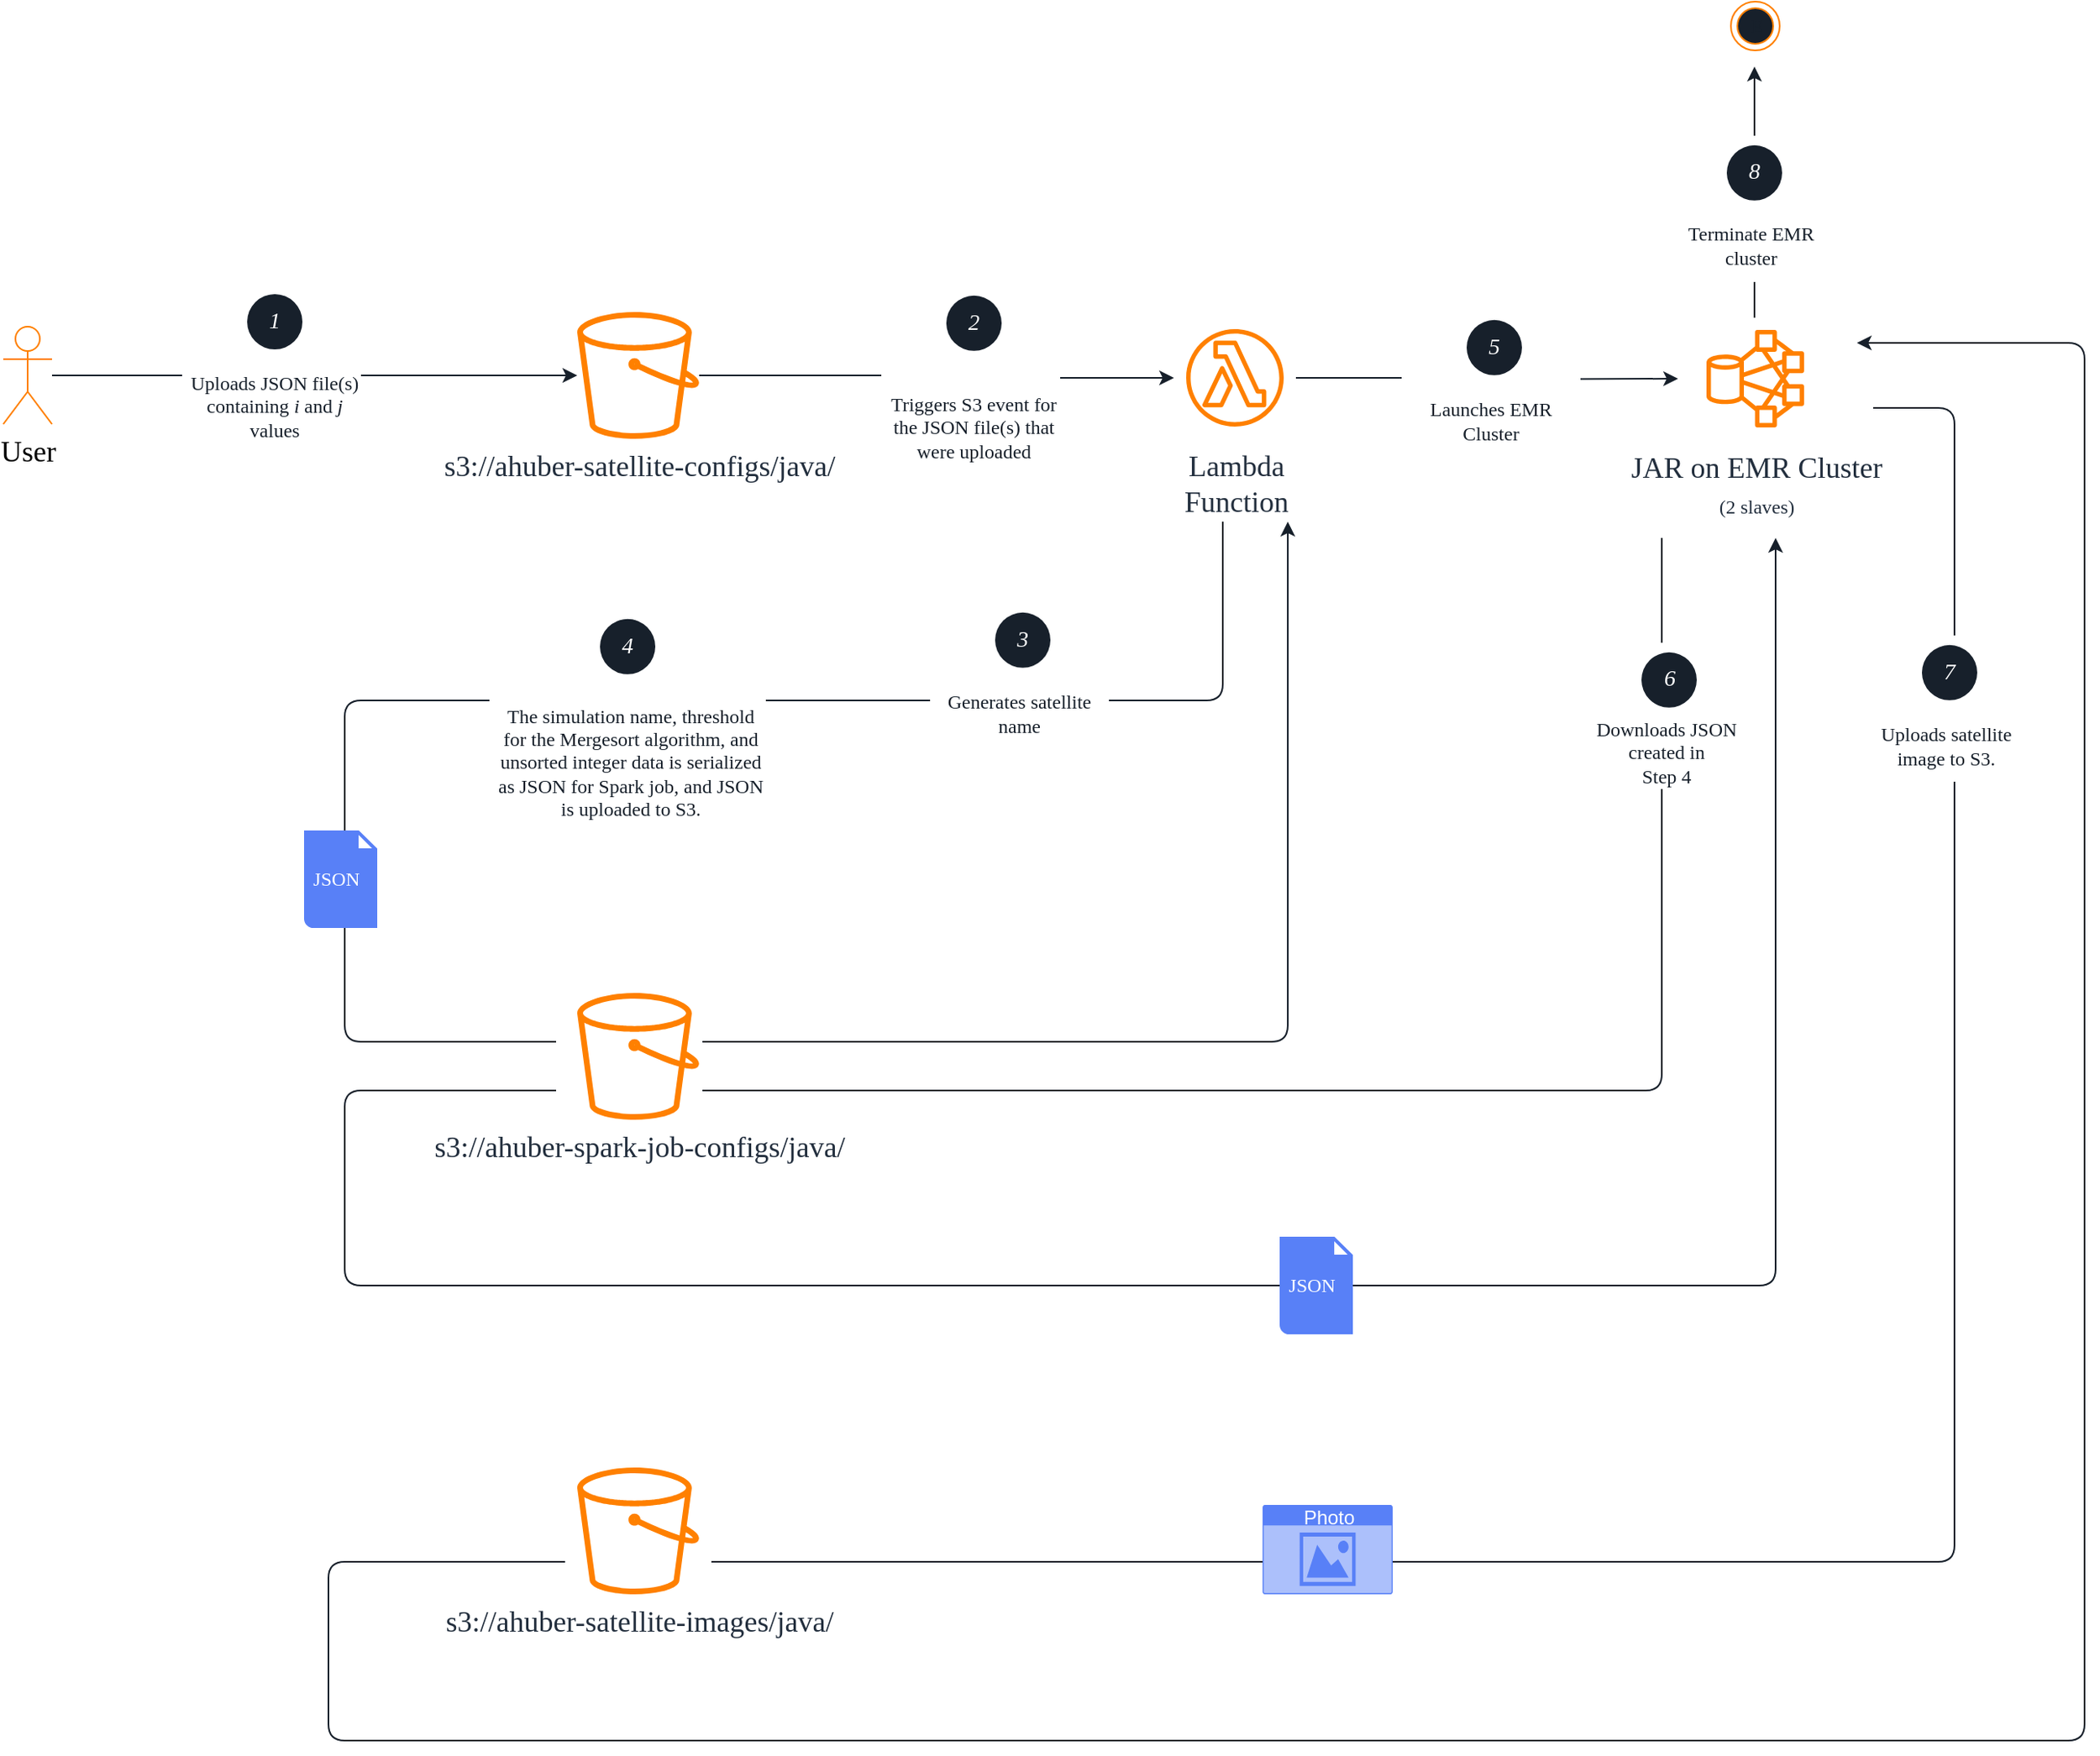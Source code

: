 <mxfile version="12.2.2" type="device" pages="1"><diagram id="UVuexdgQsjro4ng2Xj1o" name="Page-1"><mxGraphModel dx="1883" dy="1181" grid="1" gridSize="10" guides="1" tooltips="1" connect="1" arrows="1" fold="1" page="1" pageScale="1" pageWidth="850" pageHeight="1100" math="0" shadow="0"><root><mxCell id="0"/><mxCell id="1" parent="0"/><mxCell id="E76zADp113FaTh4jNrog-106" value="" style="endArrow=classic;html=1;strokeColor=#17202B;fontFamily=IBM Plex Mono;fontSize=12;fontColor=#17202B;" edge="1" parent="1"><mxGeometry width="50" height="50" relative="1" as="geometry"><mxPoint x="1190" y="260" as="sourcePoint"/><mxPoint x="1180" y="220" as="targetPoint"/><Array as="points"><mxPoint x="1240" y="260"/><mxPoint x="1240" y="970"/><mxPoint x="240" y="970"/><mxPoint x="240" y="1080"/><mxPoint x="1320" y="1080"/><mxPoint x="1320" y="220"/></Array></mxGeometry></mxCell><mxCell id="E76zADp113FaTh4jNrog-107" value="" style="rounded=0;whiteSpace=wrap;html=1;fillColor=#ffffff;gradientColor=none;fontFamily=IBM Plex Mono;fontSize=12;fontColor=#17202B;align=center;strokeColor=none;" vertex="1" parent="1"><mxGeometry x="385.5" y="900" width="90" height="120" as="geometry"/></mxCell><mxCell id="E76zADp113FaTh4jNrog-94" value="" style="endArrow=classic;html=1;strokeColor=#17202B;fontFamily=IBM Plex Mono;fontSize=12;fontColor=#17202B;" edge="1" parent="1"><mxGeometry width="50" height="50" relative="1" as="geometry"><mxPoint x="1060" y="340" as="sourcePoint"/><mxPoint x="1130" y="340" as="targetPoint"/><Array as="points"><mxPoint x="1060" y="680"/><mxPoint x="250" y="680"/><mxPoint x="250" y="800"/><mxPoint x="1130" y="800"/></Array></mxGeometry></mxCell><mxCell id="E76zADp113FaTh4jNrog-89" value="" style="endArrow=classic;html=1;strokeColor=#17202B;fontFamily=IBM Plex Mono;fontSize=12;fontColor=#17202B;" edge="1" parent="1"><mxGeometry width="50" height="50" relative="1" as="geometry"><mxPoint x="790" y="330" as="sourcePoint"/><mxPoint x="830" y="330" as="targetPoint"/><Array as="points"><mxPoint x="790" y="440"/><mxPoint x="250" y="440"/><mxPoint x="250" y="650"/><mxPoint x="830" y="650"/></Array></mxGeometry></mxCell><mxCell id="E76zADp113FaTh4jNrog-92" value="" style="rounded=0;whiteSpace=wrap;html=1;fillColor=#ffffff;gradientColor=none;fontFamily=IBM Plex Mono;fontSize=12;fontColor=#17202B;align=center;strokeColor=none;" vertex="1" parent="1"><mxGeometry x="380" y="610" width="90" height="120" as="geometry"/></mxCell><mxCell id="E76zADp113FaTh4jNrog-33" style="edgeStyle=orthogonalEdgeStyle;rounded=0;orthogonalLoop=1;jettySize=auto;html=1;endArrow=classic;endFill=1;strokeColor=#17202B;fontFamily=IBM Plex Mono;fontSize=12;fontColor=#17202B;" edge="1" parent="1" source="a6QDC0D-6bJb7eTvMPFs-4" target="a6QDC0D-6bJb7eTvMPFs-11"><mxGeometry relative="1" as="geometry"/></mxCell><mxCell id="a6QDC0D-6bJb7eTvMPFs-4" value="User" style="shape=umlActor;verticalLabelPosition=bottom;labelBackgroundColor=#ffffff;verticalAlign=top;html=1;outlineConnect=0;fontFamily=IBM Plex Sans;fontSize=18;fontStyle=0;fillColor=none;strokeColor=#FF8000;" parent="1" vertex="1"><mxGeometry x="40" y="210" width="30" height="60" as="geometry"/></mxCell><mxCell id="a6QDC0D-6bJb7eTvMPFs-18" style="edgeStyle=orthogonalEdgeStyle;rounded=0;orthogonalLoop=1;jettySize=auto;html=1;fontFamily=Courier New;strokeColor=#17202B;" parent="1" source="a6QDC0D-6bJb7eTvMPFs-11" target="a6QDC0D-6bJb7eTvMPFs-14" edge="1"><mxGeometry relative="1" as="geometry"/></mxCell><mxCell id="a6QDC0D-6bJb7eTvMPFs-11" value="s3://ahuber-satellite-configs/java/" style="outlineConnect=0;fontColor=#232F3E;gradientColor=none;fillColor=#FF8000;strokeColor=none;dashed=0;verticalLabelPosition=bottom;verticalAlign=top;align=center;html=1;fontSize=18;fontStyle=0;aspect=fixed;pointerEvents=1;shape=mxgraph.aws4.bucket;fontFamily=IBM Plex Sans;" parent="1" vertex="1"><mxGeometry x="393" y="201" width="75" height="78" as="geometry"/></mxCell><mxCell id="a6QDC0D-6bJb7eTvMPFs-13" value="s3://ahuber-satellite-images/java/" style="outlineConnect=0;fontColor=#232F3E;gradientColor=none;fillColor=#FF8000;strokeColor=none;dashed=0;verticalLabelPosition=bottom;verticalAlign=top;align=center;html=1;fontSize=18;fontStyle=0;aspect=fixed;pointerEvents=1;shape=mxgraph.aws4.bucket;fontFamily=IBM Plex Sans;" parent="1" vertex="1"><mxGeometry x="393" y="912" width="75" height="78" as="geometry"/></mxCell><mxCell id="E76zADp113FaTh4jNrog-72" style="edgeStyle=orthogonalEdgeStyle;rounded=0;orthogonalLoop=1;jettySize=auto;html=1;endArrow=classic;endFill=1;strokeColor=#17202B;fontFamily=IBM Plex Mono;fontSize=12;fontColor=#17202B;" edge="1" parent="1" source="a6QDC0D-6bJb7eTvMPFs-14"><mxGeometry relative="1" as="geometry"><mxPoint x="1070" y="242" as="targetPoint"/></mxGeometry></mxCell><mxCell id="a6QDC0D-6bJb7eTvMPFs-14" value="Lambda&#10;Function" style="outlineConnect=0;fontColor=#232F3E;gradientColor=none;strokeColor=#FF8000;fillColor=none;dashed=0;verticalLabelPosition=bottom;verticalAlign=top;align=center;html=1;fontSize=18;fontStyle=0;aspect=fixed;shape=mxgraph.aws4.resourceIcon;resIcon=mxgraph.aws4.lambda_function;fontFamily=IBM Plex Sans;" parent="1" vertex="1"><mxGeometry x="760" y="204" width="75" height="75" as="geometry"/></mxCell><mxCell id="E76zADp113FaTh4jNrog-114" style="edgeStyle=orthogonalEdgeStyle;rounded=0;orthogonalLoop=1;jettySize=auto;html=1;endArrow=classic;endFill=1;strokeColor=#17202B;fontFamily=IBM Plex Mono;fontSize=12;fontColor=#17202B;" edge="1" parent="1" source="a6QDC0D-6bJb7eTvMPFs-15"><mxGeometry relative="1" as="geometry"><mxPoint x="1117" y="50" as="targetPoint"/></mxGeometry></mxCell><mxCell id="a6QDC0D-6bJb7eTvMPFs-15" value="JAR on EMR Cluster&lt;br&gt;&lt;font style=&quot;font-size: 12px&quot;&gt;(2 slaves)&lt;/font&gt;" style="outlineConnect=0;fontColor=#232F3E;gradientColor=none;strokeColor=#FF8000;fillColor=none;dashed=0;verticalLabelPosition=bottom;verticalAlign=top;align=center;html=1;fontSize=18;fontStyle=0;aspect=fixed;shape=mxgraph.aws4.resourceIcon;resIcon=mxgraph.aws4.hdfs_cluster;fontFamily=IBM Plex Sans;" parent="1" vertex="1"><mxGeometry x="1080" y="204.5" width="75" height="75" as="geometry"/></mxCell><mxCell id="E76zADp113FaTh4jNrog-34" value="" style="group" vertex="1" connectable="0" parent="1"><mxGeometry x="150" y="185" width="114" height="110" as="geometry"/></mxCell><mxCell id="E76zADp113FaTh4jNrog-19" value="" style="rounded=0;whiteSpace=wrap;html=1;fillColor=#ffffff;gradientColor=none;fontFamily=IBM Plex Mono;fontSize=12;fontColor=#17202B;align=center;strokeColor=none;" vertex="1" parent="E76zADp113FaTh4jNrog-34"><mxGeometry width="110" height="110" as="geometry"/></mxCell><mxCell id="a6QDC0D-6bJb7eTvMPFs-17" value="Uploads JSON file(s) containing &lt;i style=&quot;font-size: 12px;&quot;&gt;i &lt;/i&gt;and &lt;i style=&quot;font-size: 12px;&quot;&gt;j &lt;/i&gt;values" style="text;html=1;strokeColor=none;fillColor=none;align=center;verticalAlign=middle;whiteSpace=wrap;rounded=0;fontFamily=IBM Plex Mono;fontSize=12;fontColor=#17202B;" parent="E76zADp113FaTh4jNrog-34" vertex="1"><mxGeometry y="46.5" width="114" height="55" as="geometry"/></mxCell><mxCell id="E76zADp113FaTh4jNrog-10" value="&lt;font face=&quot;IBM Plex Serif&quot; size=&quot;1&quot;&gt;&lt;i style=&quot;font-size: 14px&quot;&gt;1&lt;/i&gt;&lt;/font&gt;" style="ellipse;whiteSpace=wrap;html=1;aspect=fixed;fontFamily=IBM Plex Mono;fontSize=12;align=center;fillColor=#17202b;strokeColor=none;gradientDirection=east;fontColor=#FFFFFF;" vertex="1" parent="E76zADp113FaTh4jNrog-34"><mxGeometry x="40" y="5" width="34" height="34" as="geometry"/></mxCell><mxCell id="E76zADp113FaTh4jNrog-35" value="" style="group" vertex="1" connectable="0" parent="1"><mxGeometry x="580" y="185" width="114" height="130" as="geometry"/></mxCell><mxCell id="E76zADp113FaTh4jNrog-36" value="" style="rounded=0;whiteSpace=wrap;html=1;fillColor=#ffffff;gradientColor=none;fontFamily=IBM Plex Mono;fontSize=12;fontColor=#17202B;align=center;strokeColor=none;" vertex="1" parent="E76zADp113FaTh4jNrog-35"><mxGeometry width="110" height="130" as="geometry"/></mxCell><mxCell id="E76zADp113FaTh4jNrog-37" value="Triggers S3 event for the JSON file(s) that were uploaded" style="text;html=1;strokeColor=none;fillColor=none;align=center;verticalAlign=middle;whiteSpace=wrap;rounded=0;fontFamily=IBM Plex Mono;fontSize=12;fontColor=#17202B;" vertex="1" parent="E76zADp113FaTh4jNrog-35"><mxGeometry y="54.955" width="114" height="65" as="geometry"/></mxCell><mxCell id="E76zADp113FaTh4jNrog-38" value="&lt;font face=&quot;IBM Plex Serif&quot; size=&quot;1&quot;&gt;&lt;i style=&quot;font-size: 14px&quot;&gt;2&lt;/i&gt;&lt;/font&gt;" style="ellipse;whiteSpace=wrap;html=1;aspect=fixed;fontFamily=IBM Plex Mono;fontSize=12;align=center;fillColor=#17202b;strokeColor=none;gradientDirection=east;fontColor=#FFFFFF;" vertex="1" parent="E76zADp113FaTh4jNrog-35"><mxGeometry x="40" y="5.909" width="34" height="34" as="geometry"/></mxCell><mxCell id="E76zADp113FaTh4jNrog-75" value="" style="group" vertex="1" connectable="0" parent="1"><mxGeometry x="900" y="200" width="110" height="90" as="geometry"/></mxCell><mxCell id="E76zADp113FaTh4jNrog-76" value="" style="rounded=0;whiteSpace=wrap;html=1;fillColor=#ffffff;gradientColor=none;fontFamily=IBM Plex Mono;fontSize=12;fontColor=#17202B;align=center;strokeColor=none;" vertex="1" parent="E76zADp113FaTh4jNrog-75"><mxGeometry width="110" height="90" as="geometry"/></mxCell><mxCell id="E76zADp113FaTh4jNrog-77" value="Launches EMR Cluster" style="text;html=1;strokeColor=none;fillColor=none;align=center;verticalAlign=middle;whiteSpace=wrap;rounded=0;fontFamily=IBM Plex Mono;fontSize=12;fontColor=#17202B;" vertex="1" parent="E76zADp113FaTh4jNrog-75"><mxGeometry y="50" width="110" height="35" as="geometry"/></mxCell><mxCell id="E76zADp113FaTh4jNrog-78" value="&lt;font face=&quot;IBM Plex Serif&quot;&gt;&lt;span style=&quot;font-size: 14px&quot;&gt;&lt;i&gt;5&lt;/i&gt;&lt;/span&gt;&lt;/font&gt;" style="ellipse;whiteSpace=wrap;html=1;aspect=fixed;fontFamily=IBM Plex Mono;fontSize=12;align=center;fillColor=#17202b;strokeColor=none;gradientDirection=east;fontColor=#FFFFFF;" vertex="1" parent="E76zADp113FaTh4jNrog-75"><mxGeometry x="40" y="5.909" width="34" height="34" as="geometry"/></mxCell><mxCell id="E76zADp113FaTh4jNrog-83" value="" style="group" vertex="1" connectable="0" parent="1"><mxGeometry x="1007.5" y="404.5" width="110" height="90" as="geometry"/></mxCell><mxCell id="E76zADp113FaTh4jNrog-84" value="" style="rounded=0;whiteSpace=wrap;html=1;fillColor=#ffffff;gradientColor=none;fontFamily=IBM Plex Mono;fontSize=12;fontColor=#17202B;align=center;strokeColor=none;" vertex="1" parent="E76zADp113FaTh4jNrog-83"><mxGeometry width="110" height="90" as="geometry"/></mxCell><mxCell id="E76zADp113FaTh4jNrog-85" value="Downloads JSON&lt;br&gt;created in &lt;br&gt;Step 4" style="text;html=1;strokeColor=none;fillColor=none;align=center;verticalAlign=middle;whiteSpace=wrap;rounded=0;fontFamily=IBM Plex Mono;fontSize=12;fontColor=#17202B;" vertex="1" parent="E76zADp113FaTh4jNrog-83"><mxGeometry y="50" width="110" height="35" as="geometry"/></mxCell><mxCell id="E76zADp113FaTh4jNrog-86" value="&lt;font face=&quot;IBM Plex Serif&quot;&gt;&lt;span style=&quot;font-size: 14px&quot;&gt;&lt;i&gt;6&lt;/i&gt;&lt;/span&gt;&lt;/font&gt;" style="ellipse;whiteSpace=wrap;html=1;aspect=fixed;fontFamily=IBM Plex Mono;fontSize=12;align=center;fillColor=#17202b;strokeColor=none;gradientDirection=east;fontColor=#FFFFFF;" vertex="1" parent="E76zADp113FaTh4jNrog-83"><mxGeometry x="40" y="5.909" width="34" height="34" as="geometry"/></mxCell><mxCell id="E76zADp113FaTh4jNrog-70" value="" style="group" vertex="1" connectable="0" parent="1"><mxGeometry x="339" y="380" width="172" height="150" as="geometry"/></mxCell><mxCell id="E76zADp113FaTh4jNrog-66" value="" style="rounded=0;whiteSpace=wrap;html=1;fillColor=#ffffff;gradientColor=none;fontFamily=IBM Plex Mono;fontSize=12;fontColor=#17202B;align=center;strokeColor=none;" vertex="1" parent="E76zADp113FaTh4jNrog-70"><mxGeometry width="170" height="150" as="geometry"/></mxCell><mxCell id="E76zADp113FaTh4jNrog-67" value="The simulation name, threshold for the Mergesort algorithm, and unsorted integer data is serialized as JSON for Spark job, and JSON is uploaded to S3." style="text;html=1;strokeColor=none;fillColor=none;align=center;verticalAlign=middle;whiteSpace=wrap;rounded=0;fontFamily=IBM Plex Mono;fontSize=12;fontColor=#17202B;" vertex="1" parent="E76zADp113FaTh4jNrog-70"><mxGeometry x="2" y="50" width="170" height="95" as="geometry"/></mxCell><mxCell id="E76zADp113FaTh4jNrog-68" value="&lt;font face=&quot;IBM Plex Serif&quot; size=&quot;1&quot;&gt;&lt;i style=&quot;font-size: 14px&quot;&gt;4&lt;/i&gt;&lt;/font&gt;" style="ellipse;whiteSpace=wrap;html=1;aspect=fixed;fontFamily=IBM Plex Mono;fontSize=12;align=center;fillColor=#17202b;strokeColor=none;gradientDirection=east;fontColor=#FFFFFF;" vertex="1" parent="E76zADp113FaTh4jNrog-70"><mxGeometry x="68" y="9.909" width="34" height="34" as="geometry"/></mxCell><mxCell id="E76zADp113FaTh4jNrog-64" value="" style="group" vertex="1" connectable="0" parent="1"><mxGeometry x="610" y="380" width="110" height="90" as="geometry"/></mxCell><mxCell id="E76zADp113FaTh4jNrog-61" value="" style="rounded=0;whiteSpace=wrap;html=1;fillColor=#ffffff;gradientColor=none;fontFamily=IBM Plex Mono;fontSize=12;fontColor=#17202B;align=center;strokeColor=none;" vertex="1" parent="E76zADp113FaTh4jNrog-64"><mxGeometry width="110" height="90" as="geometry"/></mxCell><mxCell id="E76zADp113FaTh4jNrog-62" value="Generates satellite name" style="text;html=1;strokeColor=none;fillColor=#ffffff;align=center;verticalAlign=middle;whiteSpace=wrap;rounded=0;fontFamily=IBM Plex Mono;fontSize=12;fontColor=#17202B;" vertex="1" parent="E76zADp113FaTh4jNrog-64"><mxGeometry y="50" width="110" height="35" as="geometry"/></mxCell><mxCell id="E76zADp113FaTh4jNrog-63" value="&lt;font face=&quot;IBM Plex Serif&quot; size=&quot;1&quot;&gt;&lt;i style=&quot;font-size: 14px&quot;&gt;3&lt;/i&gt;&lt;/font&gt;" style="ellipse;whiteSpace=wrap;html=1;aspect=fixed;fontFamily=IBM Plex Mono;fontSize=12;align=center;fillColor=#17202b;strokeColor=none;gradientDirection=east;fontColor=#FFFFFF;" vertex="1" parent="E76zADp113FaTh4jNrog-64"><mxGeometry x="40" y="5.909" width="34" height="34" as="geometry"/></mxCell><mxCell id="a6QDC0D-6bJb7eTvMPFs-12" value="s3://ahuber-spark-job-configs/java/" style="outlineConnect=0;fontColor=#232F3E;gradientColor=none;fillColor=#FF8000;strokeColor=none;dashed=0;verticalLabelPosition=bottom;verticalAlign=top;align=center;html=1;fontSize=18;fontStyle=0;aspect=fixed;pointerEvents=1;shape=mxgraph.aws4.bucket;fontFamily=IBM Plex Sans;" parent="1" vertex="1"><mxGeometry x="393" y="620" width="75" height="78" as="geometry"/></mxCell><mxCell id="E76zADp113FaTh4jNrog-100" value="" style="group" vertex="1" connectable="0" parent="1"><mxGeometry x="1180" y="400" width="110" height="90" as="geometry"/></mxCell><mxCell id="E76zADp113FaTh4jNrog-101" value="" style="rounded=0;whiteSpace=wrap;html=1;fillColor=#ffffff;gradientColor=none;fontFamily=IBM Plex Mono;fontSize=12;fontColor=#17202B;align=center;strokeColor=none;" vertex="1" parent="E76zADp113FaTh4jNrog-100"><mxGeometry width="110" height="90" as="geometry"/></mxCell><mxCell id="E76zADp113FaTh4jNrog-102" value="Uploads satellite image to S3." style="text;html=1;strokeColor=none;fillColor=none;align=center;verticalAlign=middle;whiteSpace=wrap;rounded=0;fontFamily=IBM Plex Mono;fontSize=12;fontColor=#17202B;" vertex="1" parent="E76zADp113FaTh4jNrog-100"><mxGeometry y="50" width="110" height="35" as="geometry"/></mxCell><mxCell id="E76zADp113FaTh4jNrog-103" value="&lt;font face=&quot;IBM Plex Serif&quot;&gt;&lt;span style=&quot;font-size: 14px&quot;&gt;&lt;i&gt;7&lt;/i&gt;&lt;/span&gt;&lt;/font&gt;" style="ellipse;whiteSpace=wrap;html=1;aspect=fixed;fontFamily=IBM Plex Mono;fontSize=12;align=center;fillColor=#17202b;strokeColor=none;gradientDirection=east;fontColor=#FFFFFF;" vertex="1" parent="E76zADp113FaTh4jNrog-100"><mxGeometry x="40" y="5.909" width="34" height="34" as="geometry"/></mxCell><mxCell id="E76zADp113FaTh4jNrog-108" value="Photo" style="html=1;strokeColor=none;fillColor=#5880F7;labelPosition=center;verticalLabelPosition=middle;verticalAlign=top;align=center;fontSize=12;outlineConnect=0;spacingTop=-6;fontColor=#FFFFFF;shape=mxgraph.sitemap.photo;" vertex="1" parent="1"><mxGeometry x="814.5" y="935" width="80" height="55" as="geometry"/></mxCell><mxCell id="E76zADp113FaTh4jNrog-111" value="E" style="ellipse;html=1;shape=endState;fillColor=#17202B;strokeColor=#FF8000;fontFamily=IBM Plex Mono;fontSize=12;fontColor=#17202B;align=center;" vertex="1" parent="1"><mxGeometry x="1102.5" y="10" width="30" height="30" as="geometry"/></mxCell><mxCell id="E76zADp113FaTh4jNrog-115" value="" style="group" vertex="1" connectable="0" parent="1"><mxGeometry x="1060" y="92.5" width="110" height="90" as="geometry"/></mxCell><mxCell id="E76zADp113FaTh4jNrog-116" value="" style="rounded=0;whiteSpace=wrap;html=1;fillColor=#ffffff;gradientColor=none;fontFamily=IBM Plex Mono;fontSize=12;fontColor=#17202B;align=center;strokeColor=none;" vertex="1" parent="E76zADp113FaTh4jNrog-115"><mxGeometry width="110" height="90" as="geometry"/></mxCell><mxCell id="E76zADp113FaTh4jNrog-117" value="Terminate EMR cluster" style="text;html=1;strokeColor=none;fillColor=#ffffff;align=center;verticalAlign=middle;whiteSpace=wrap;rounded=0;fontFamily=IBM Plex Mono;fontSize=12;fontColor=#17202B;" vertex="1" parent="E76zADp113FaTh4jNrog-115"><mxGeometry y="50" width="110" height="35" as="geometry"/></mxCell><mxCell id="E76zADp113FaTh4jNrog-118" value="&lt;font face=&quot;IBM Plex Serif&quot; size=&quot;1&quot;&gt;&lt;i style=&quot;font-size: 14px&quot;&gt;8&lt;/i&gt;&lt;/font&gt;" style="ellipse;whiteSpace=wrap;html=1;aspect=fixed;fontFamily=IBM Plex Mono;fontSize=12;align=center;fillColor=#17202b;strokeColor=none;gradientDirection=east;fontColor=#FFFFFF;" vertex="1" parent="E76zADp113FaTh4jNrog-115"><mxGeometry x="40" y="5.909" width="34" height="34" as="geometry"/></mxCell><mxCell id="E76zADp113FaTh4jNrog-125" value="" style="group" vertex="1" connectable="0" parent="1"><mxGeometry x="225" y="520" width="45" height="60" as="geometry"/></mxCell><mxCell id="E76zADp113FaTh4jNrog-122" value="" style="shadow=0;dashed=0;html=1;strokeColor=none;fillColor=#5880F7;labelPosition=center;verticalLabelPosition=bottom;verticalAlign=top;align=center;outlineConnect=0;shape=mxgraph.veeam.2d.file;fontFamily=IBM Plex Mono;fontSize=12;fontColor=#17202B;" vertex="1" parent="E76zADp113FaTh4jNrog-125"><mxGeometry width="45" height="60" as="geometry"/></mxCell><mxCell id="E76zADp113FaTh4jNrog-124" value="JSON" style="text;html=1;strokeColor=none;fillColor=none;align=center;verticalAlign=middle;whiteSpace=wrap;rounded=0;fontFamily=IBM Plex Mono;fontSize=12;fontColor=#FFFFFF;" vertex="1" parent="E76zADp113FaTh4jNrog-125"><mxGeometry y="19.5" width="40" height="20" as="geometry"/></mxCell><mxCell id="E76zADp113FaTh4jNrog-126" value="" style="group" vertex="1" connectable="0" parent="1"><mxGeometry x="825" y="770" width="45" height="60" as="geometry"/></mxCell><mxCell id="E76zADp113FaTh4jNrog-127" value="" style="shadow=0;dashed=0;html=1;strokeColor=none;fillColor=#5880F7;labelPosition=center;verticalLabelPosition=bottom;verticalAlign=top;align=center;outlineConnect=0;shape=mxgraph.veeam.2d.file;fontFamily=IBM Plex Mono;fontSize=12;fontColor=#17202B;" vertex="1" parent="E76zADp113FaTh4jNrog-126"><mxGeometry width="45" height="60" as="geometry"/></mxCell><mxCell id="E76zADp113FaTh4jNrog-128" value="JSON" style="text;html=1;strokeColor=none;fillColor=none;align=center;verticalAlign=middle;whiteSpace=wrap;rounded=0;fontFamily=IBM Plex Mono;fontSize=12;fontColor=#FFFFFF;" vertex="1" parent="E76zADp113FaTh4jNrog-126"><mxGeometry y="19.5" width="40" height="20" as="geometry"/></mxCell></root></mxGraphModel></diagram></mxfile>